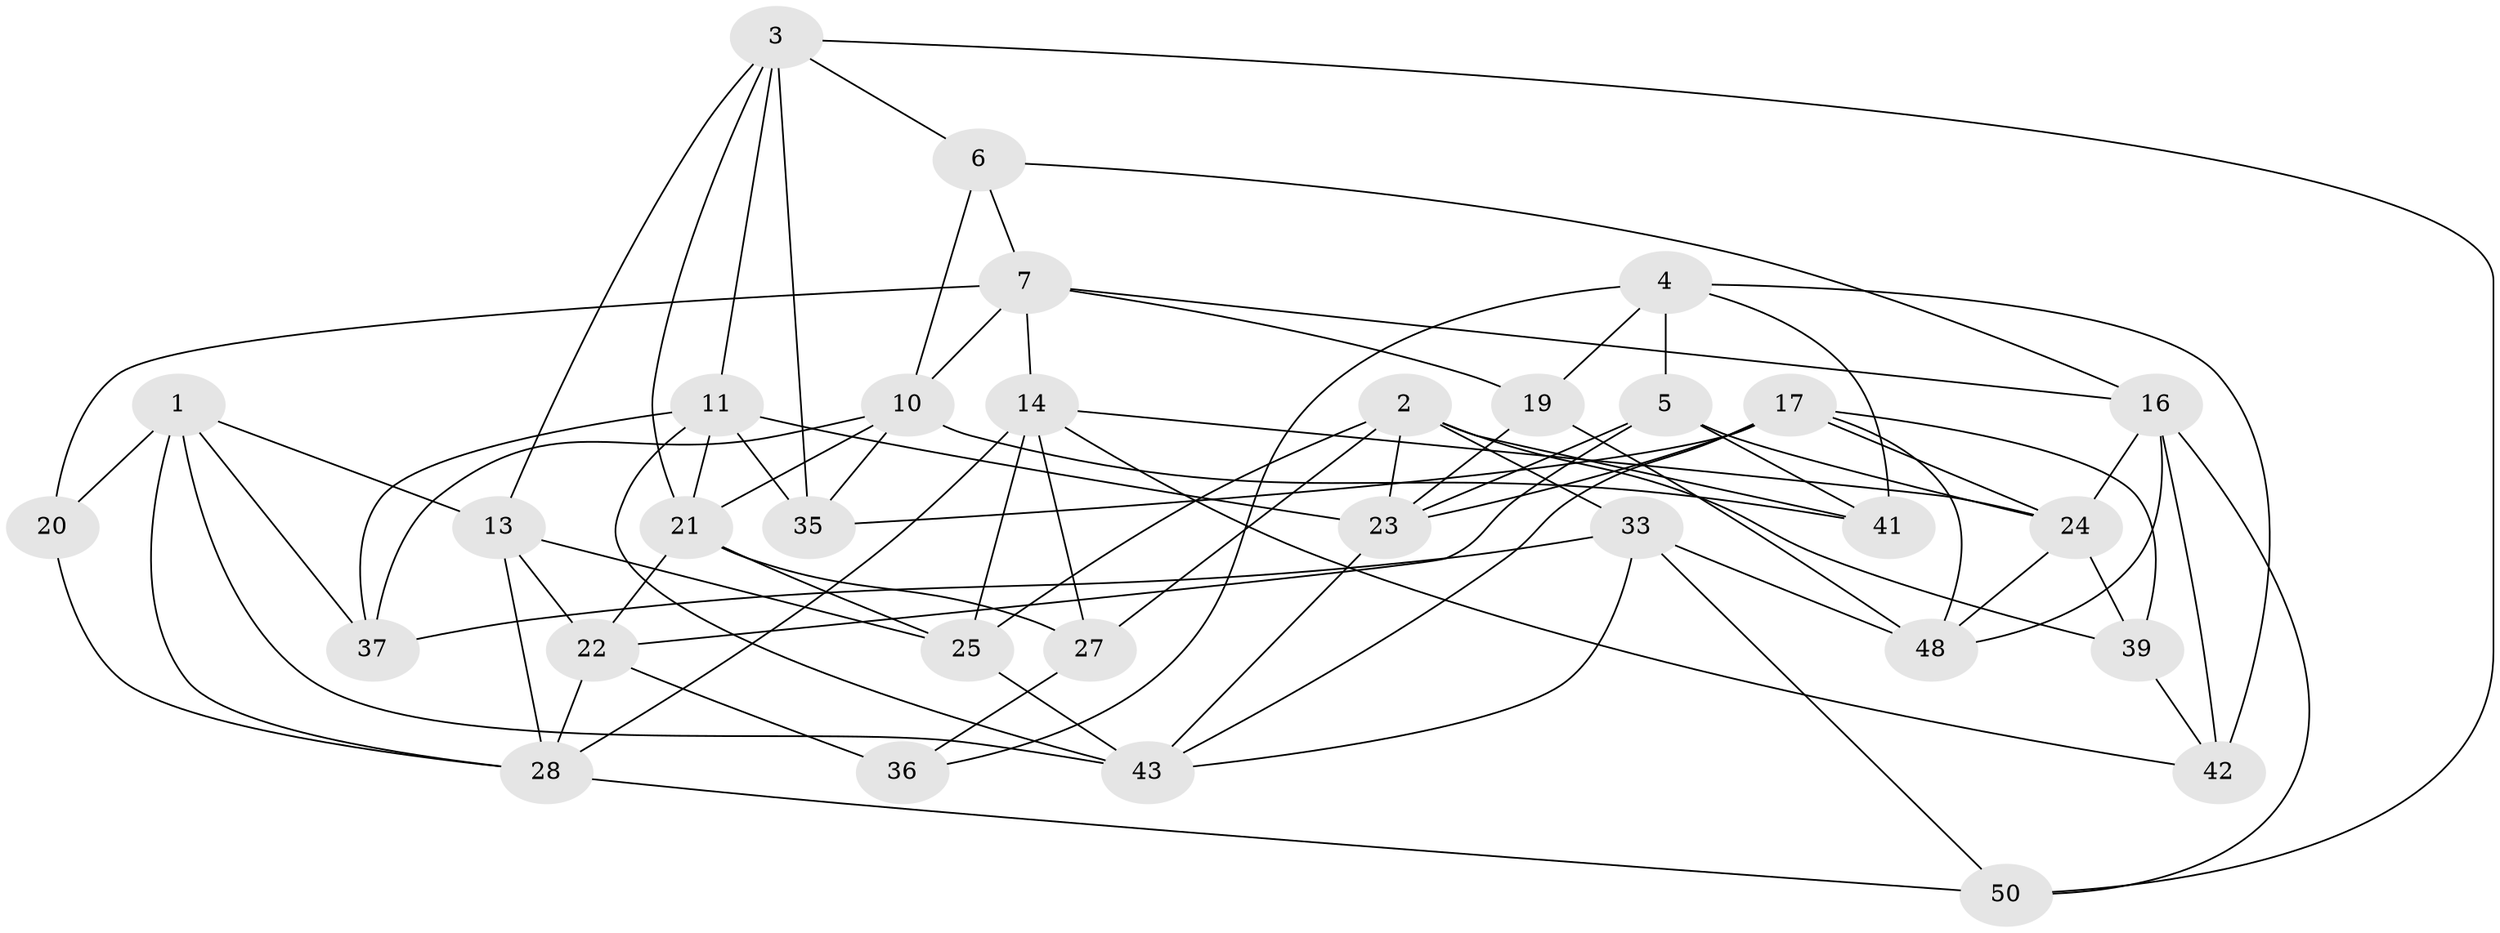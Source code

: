 // Generated by graph-tools (version 1.1) at 2025/52/02/27/25 19:52:28]
// undirected, 32 vertices, 80 edges
graph export_dot {
graph [start="1"]
  node [color=gray90,style=filled];
  1 [super="+31"];
  2 [super="+8"];
  3 [super="+46"];
  4 [super="+26"];
  5 [super="+9"];
  6;
  7 [super="+12"];
  10 [super="+15"];
  11 [super="+32"];
  13 [super="+30"];
  14 [super="+34"];
  16 [super="+45"];
  17 [super="+18"];
  19;
  20;
  21 [super="+51"];
  22 [super="+38"];
  23 [super="+44"];
  24 [super="+47"];
  25 [super="+40"];
  27;
  28 [super="+29"];
  33 [super="+52"];
  35;
  36;
  37;
  39;
  41;
  42;
  43 [super="+49"];
  48 [super="+53"];
  50;
  1 -- 20 [weight=2];
  1 -- 43;
  1 -- 37;
  1 -- 28;
  1 -- 13;
  2 -- 33;
  2 -- 39;
  2 -- 25;
  2 -- 41;
  2 -- 27;
  2 -- 23;
  3 -- 35;
  3 -- 6;
  3 -- 13;
  3 -- 50;
  3 -- 21;
  3 -- 11;
  4 -- 41;
  4 -- 42;
  4 -- 19;
  4 -- 5 [weight=2];
  4 -- 36;
  5 -- 41;
  5 -- 22;
  5 -- 23;
  5 -- 24;
  6 -- 16;
  6 -- 7;
  6 -- 10;
  7 -- 20;
  7 -- 10;
  7 -- 16;
  7 -- 19;
  7 -- 14;
  10 -- 37;
  10 -- 41;
  10 -- 35;
  10 -- 21;
  11 -- 37;
  11 -- 35;
  11 -- 23;
  11 -- 21;
  11 -- 43;
  13 -- 22;
  13 -- 25 [weight=2];
  13 -- 28;
  14 -- 42;
  14 -- 28;
  14 -- 25;
  14 -- 27;
  14 -- 24;
  16 -- 50;
  16 -- 24;
  16 -- 42;
  16 -- 48;
  17 -- 48;
  17 -- 24;
  17 -- 35;
  17 -- 39;
  17 -- 23;
  17 -- 43;
  19 -- 23;
  19 -- 48;
  20 -- 28;
  21 -- 22;
  21 -- 25;
  21 -- 27;
  22 -- 36 [weight=2];
  22 -- 28;
  23 -- 43;
  24 -- 39;
  24 -- 48;
  25 -- 43;
  27 -- 36;
  28 -- 50;
  33 -- 50;
  33 -- 48 [weight=2];
  33 -- 37;
  33 -- 43;
  39 -- 42;
}

